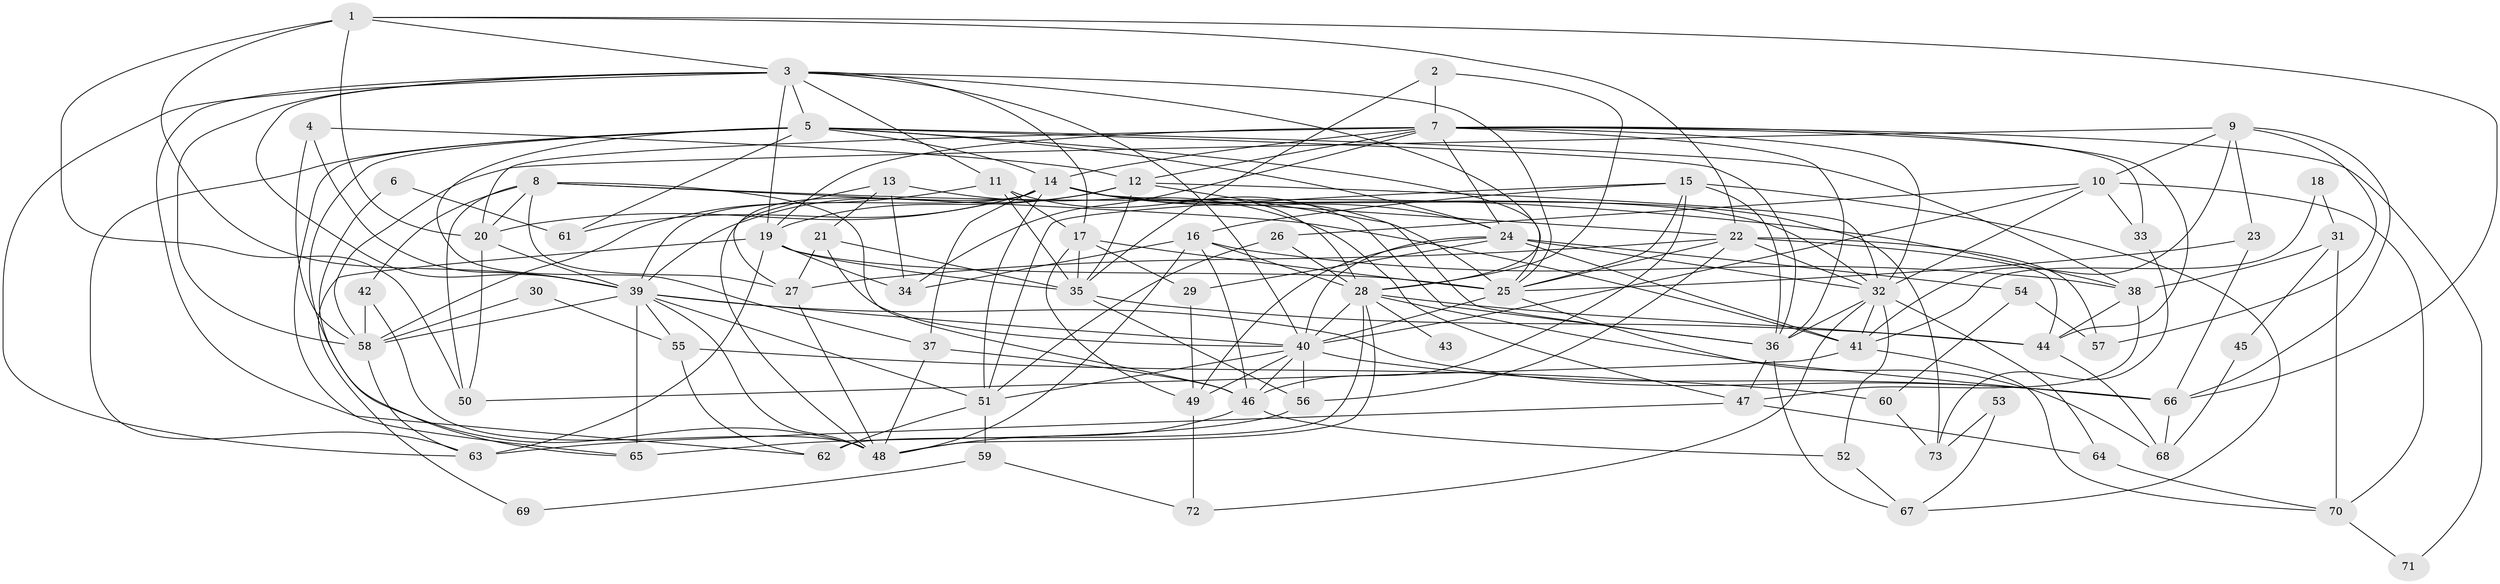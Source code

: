 // original degree distribution, {2: 0.13013698630136986, 3: 0.2671232876712329, 4: 0.3082191780821918, 5: 0.15753424657534246, 6: 0.07534246575342465, 9: 0.0136986301369863, 7: 0.0410958904109589, 8: 0.00684931506849315}
// Generated by graph-tools (version 1.1) at 2025/36/03/09/25 02:36:13]
// undirected, 73 vertices, 201 edges
graph export_dot {
graph [start="1"]
  node [color=gray90,style=filled];
  1;
  2;
  3;
  4;
  5;
  6;
  7;
  8;
  9;
  10;
  11;
  12;
  13;
  14;
  15;
  16;
  17;
  18;
  19;
  20;
  21;
  22;
  23;
  24;
  25;
  26;
  27;
  28;
  29;
  30;
  31;
  32;
  33;
  34;
  35;
  36;
  37;
  38;
  39;
  40;
  41;
  42;
  43;
  44;
  45;
  46;
  47;
  48;
  49;
  50;
  51;
  52;
  53;
  54;
  55;
  56;
  57;
  58;
  59;
  60;
  61;
  62;
  63;
  64;
  65;
  66;
  67;
  68;
  69;
  70;
  71;
  72;
  73;
  1 -- 3 [weight=1.0];
  1 -- 20 [weight=1.0];
  1 -- 22 [weight=1.0];
  1 -- 39 [weight=1.0];
  1 -- 50 [weight=2.0];
  1 -- 66 [weight=1.0];
  2 -- 7 [weight=1.0];
  2 -- 28 [weight=1.0];
  2 -- 35 [weight=1.0];
  3 -- 5 [weight=1.0];
  3 -- 11 [weight=1.0];
  3 -- 17 [weight=1.0];
  3 -- 19 [weight=1.0];
  3 -- 25 [weight=1.0];
  3 -- 28 [weight=1.0];
  3 -- 39 [weight=1.0];
  3 -- 40 [weight=1.0];
  3 -- 58 [weight=1.0];
  3 -- 62 [weight=1.0];
  3 -- 63 [weight=1.0];
  4 -- 12 [weight=1.0];
  4 -- 39 [weight=1.0];
  4 -- 58 [weight=1.0];
  5 -- 14 [weight=1.0];
  5 -- 24 [weight=1.0];
  5 -- 25 [weight=1.0];
  5 -- 36 [weight=1.0];
  5 -- 37 [weight=1.0];
  5 -- 38 [weight=1.0];
  5 -- 48 [weight=1.0];
  5 -- 61 [weight=1.0];
  5 -- 63 [weight=1.0];
  5 -- 65 [weight=1.0];
  6 -- 61 [weight=1.0];
  6 -- 65 [weight=1.0];
  7 -- 12 [weight=2.0];
  7 -- 14 [weight=1.0];
  7 -- 19 [weight=1.0];
  7 -- 20 [weight=1.0];
  7 -- 24 [weight=1.0];
  7 -- 32 [weight=1.0];
  7 -- 33 [weight=1.0];
  7 -- 34 [weight=1.0];
  7 -- 36 [weight=1.0];
  7 -- 44 [weight=1.0];
  7 -- 71 [weight=1.0];
  8 -- 20 [weight=2.0];
  8 -- 27 [weight=1.0];
  8 -- 38 [weight=1.0];
  8 -- 41 [weight=1.0];
  8 -- 42 [weight=1.0];
  8 -- 46 [weight=1.0];
  8 -- 50 [weight=1.0];
  9 -- 10 [weight=1.0];
  9 -- 23 [weight=1.0];
  9 -- 41 [weight=1.0];
  9 -- 57 [weight=1.0];
  9 -- 58 [weight=1.0];
  9 -- 66 [weight=1.0];
  10 -- 26 [weight=1.0];
  10 -- 32 [weight=1.0];
  10 -- 33 [weight=1.0];
  10 -- 40 [weight=1.0];
  10 -- 70 [weight=1.0];
  11 -- 17 [weight=1.0];
  11 -- 35 [weight=1.0];
  11 -- 36 [weight=2.0];
  11 -- 58 [weight=1.0];
  12 -- 19 [weight=1.0];
  12 -- 32 [weight=1.0];
  12 -- 35 [weight=2.0];
  12 -- 36 [weight=1.0];
  12 -- 39 [weight=1.0];
  13 -- 21 [weight=1.0];
  13 -- 27 [weight=1.0];
  13 -- 34 [weight=1.0];
  13 -- 47 [weight=1.0];
  14 -- 20 [weight=1.0];
  14 -- 22 [weight=1.0];
  14 -- 24 [weight=1.0];
  14 -- 25 [weight=1.0];
  14 -- 28 [weight=2.0];
  14 -- 32 [weight=1.0];
  14 -- 37 [weight=1.0];
  14 -- 39 [weight=1.0];
  14 -- 48 [weight=1.0];
  14 -- 51 [weight=1.0];
  14 -- 61 [weight=1.0];
  14 -- 73 [weight=1.0];
  15 -- 16 [weight=1.0];
  15 -- 25 [weight=1.0];
  15 -- 36 [weight=1.0];
  15 -- 46 [weight=1.0];
  15 -- 51 [weight=1.0];
  15 -- 67 [weight=1.0];
  16 -- 28 [weight=1.0];
  16 -- 34 [weight=1.0];
  16 -- 38 [weight=1.0];
  16 -- 46 [weight=1.0];
  16 -- 48 [weight=1.0];
  17 -- 25 [weight=2.0];
  17 -- 29 [weight=1.0];
  17 -- 35 [weight=1.0];
  17 -- 49 [weight=1.0];
  18 -- 31 [weight=1.0];
  18 -- 41 [weight=1.0];
  19 -- 25 [weight=1.0];
  19 -- 34 [weight=1.0];
  19 -- 35 [weight=2.0];
  19 -- 63 [weight=2.0];
  19 -- 69 [weight=1.0];
  20 -- 39 [weight=1.0];
  20 -- 50 [weight=1.0];
  21 -- 27 [weight=1.0];
  21 -- 35 [weight=1.0];
  21 -- 40 [weight=1.0];
  22 -- 25 [weight=2.0];
  22 -- 27 [weight=1.0];
  22 -- 32 [weight=1.0];
  22 -- 44 [weight=1.0];
  22 -- 56 [weight=1.0];
  22 -- 57 [weight=1.0];
  23 -- 25 [weight=1.0];
  23 -- 66 [weight=1.0];
  24 -- 29 [weight=1.0];
  24 -- 32 [weight=1.0];
  24 -- 40 [weight=1.0];
  24 -- 41 [weight=1.0];
  24 -- 49 [weight=1.0];
  24 -- 54 [weight=1.0];
  25 -- 40 [weight=1.0];
  25 -- 68 [weight=1.0];
  26 -- 28 [weight=1.0];
  26 -- 51 [weight=1.0];
  27 -- 48 [weight=1.0];
  28 -- 40 [weight=2.0];
  28 -- 43 [weight=2.0];
  28 -- 44 [weight=1.0];
  28 -- 48 [weight=1.0];
  28 -- 62 [weight=2.0];
  28 -- 66 [weight=1.0];
  29 -- 49 [weight=1.0];
  30 -- 55 [weight=1.0];
  30 -- 58 [weight=2.0];
  31 -- 38 [weight=1.0];
  31 -- 45 [weight=1.0];
  31 -- 70 [weight=1.0];
  32 -- 36 [weight=2.0];
  32 -- 41 [weight=1.0];
  32 -- 52 [weight=1.0];
  32 -- 64 [weight=1.0];
  32 -- 72 [weight=1.0];
  33 -- 73 [weight=1.0];
  35 -- 44 [weight=1.0];
  35 -- 56 [weight=1.0];
  36 -- 47 [weight=1.0];
  36 -- 67 [weight=1.0];
  37 -- 46 [weight=1.0];
  37 -- 48 [weight=1.0];
  38 -- 44 [weight=1.0];
  38 -- 47 [weight=1.0];
  39 -- 40 [weight=1.0];
  39 -- 48 [weight=1.0];
  39 -- 51 [weight=1.0];
  39 -- 55 [weight=1.0];
  39 -- 58 [weight=1.0];
  39 -- 65 [weight=2.0];
  39 -- 66 [weight=1.0];
  40 -- 46 [weight=1.0];
  40 -- 49 [weight=1.0];
  40 -- 51 [weight=1.0];
  40 -- 56 [weight=1.0];
  40 -- 66 [weight=1.0];
  41 -- 50 [weight=1.0];
  41 -- 70 [weight=1.0];
  42 -- 48 [weight=1.0];
  42 -- 58 [weight=1.0];
  44 -- 68 [weight=1.0];
  45 -- 68 [weight=1.0];
  46 -- 48 [weight=1.0];
  46 -- 52 [weight=1.0];
  47 -- 63 [weight=1.0];
  47 -- 64 [weight=1.0];
  49 -- 72 [weight=1.0];
  51 -- 59 [weight=1.0];
  51 -- 62 [weight=1.0];
  52 -- 67 [weight=1.0];
  53 -- 67 [weight=1.0];
  53 -- 73 [weight=1.0];
  54 -- 57 [weight=1.0];
  54 -- 60 [weight=1.0];
  55 -- 60 [weight=1.0];
  55 -- 62 [weight=1.0];
  56 -- 65 [weight=1.0];
  58 -- 63 [weight=1.0];
  59 -- 69 [weight=1.0];
  59 -- 72 [weight=1.0];
  60 -- 73 [weight=1.0];
  64 -- 70 [weight=1.0];
  66 -- 68 [weight=1.0];
  70 -- 71 [weight=1.0];
}
